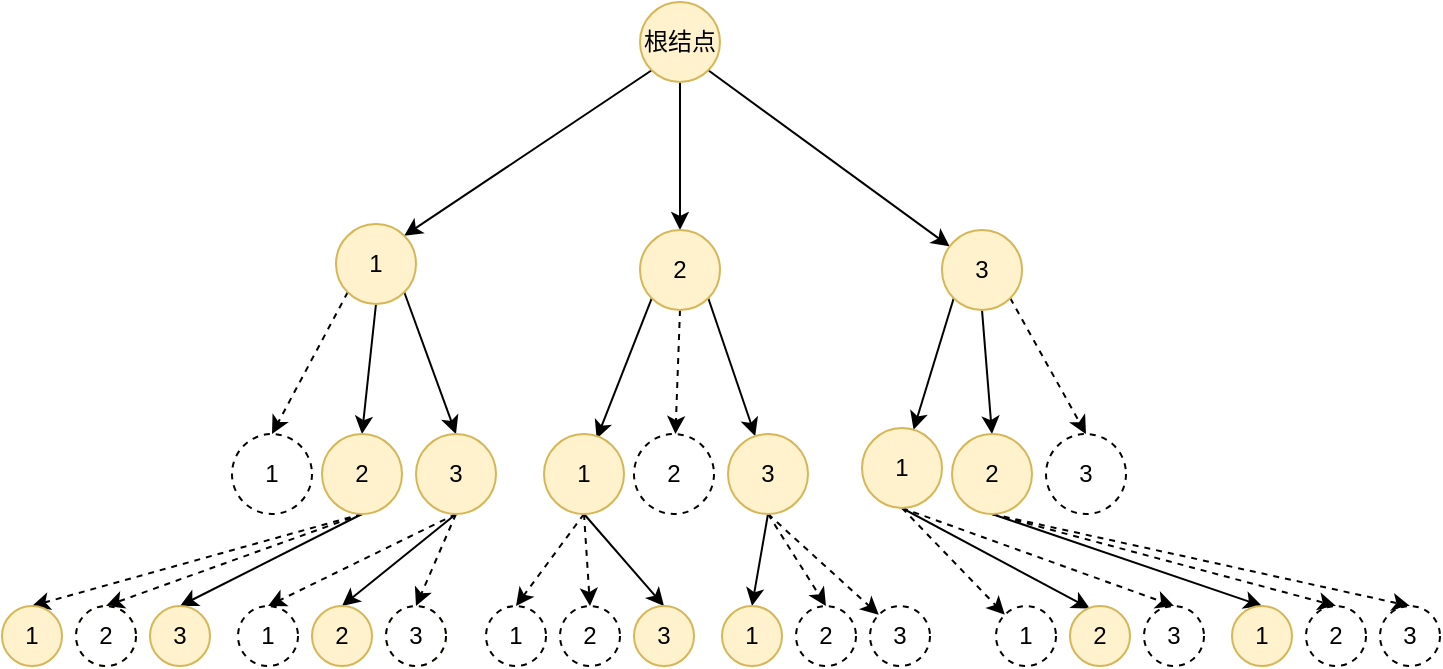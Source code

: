 <mxfile version="20.8.13" type="github">
  <diagram name="第 1 页" id="2ZW0KYVSkUXRpBZuDb9u">
    <mxGraphModel dx="1195" dy="628" grid="0" gridSize="10" guides="1" tooltips="1" connect="1" arrows="1" fold="1" page="1" pageScale="1" pageWidth="827" pageHeight="1169" math="0" shadow="0">
      <root>
        <mxCell id="0" />
        <mxCell id="1" parent="0" />
        <mxCell id="WXAW53ikkM1VAYaZ2hDF-23" style="rounded=0;orthogonalLoop=1;jettySize=auto;html=1;exitX=0;exitY=1;exitDx=0;exitDy=0;entryX=1;entryY=0;entryDx=0;entryDy=0;" edge="1" parent="1" source="WXAW53ikkM1VAYaZ2hDF-1" target="WXAW53ikkM1VAYaZ2hDF-2">
          <mxGeometry relative="1" as="geometry" />
        </mxCell>
        <mxCell id="WXAW53ikkM1VAYaZ2hDF-24" style="edgeStyle=none;rounded=0;orthogonalLoop=1;jettySize=auto;html=1;entryX=0.5;entryY=0;entryDx=0;entryDy=0;" edge="1" parent="1" source="WXAW53ikkM1VAYaZ2hDF-1" target="WXAW53ikkM1VAYaZ2hDF-3">
          <mxGeometry relative="1" as="geometry" />
        </mxCell>
        <mxCell id="WXAW53ikkM1VAYaZ2hDF-25" style="edgeStyle=none;rounded=0;orthogonalLoop=1;jettySize=auto;html=1;exitX=1;exitY=1;exitDx=0;exitDy=0;" edge="1" parent="1" source="WXAW53ikkM1VAYaZ2hDF-1" target="WXAW53ikkM1VAYaZ2hDF-4">
          <mxGeometry relative="1" as="geometry" />
        </mxCell>
        <mxCell id="WXAW53ikkM1VAYaZ2hDF-1" value="根结点" style="ellipse;whiteSpace=wrap;html=1;aspect=fixed;fillColor=#fff2cc;strokeColor=#d6b656;fillStyle=auto;gradientColor=none;" vertex="1" parent="1">
          <mxGeometry x="385" y="32" width="40" height="40" as="geometry" />
        </mxCell>
        <mxCell id="WXAW53ikkM1VAYaZ2hDF-26" style="edgeStyle=none;rounded=0;orthogonalLoop=1;jettySize=auto;html=1;exitX=0;exitY=1;exitDx=0;exitDy=0;entryX=0.5;entryY=0;entryDx=0;entryDy=0;dashed=1;" edge="1" parent="1" source="WXAW53ikkM1VAYaZ2hDF-2" target="WXAW53ikkM1VAYaZ2hDF-5">
          <mxGeometry relative="1" as="geometry" />
        </mxCell>
        <mxCell id="WXAW53ikkM1VAYaZ2hDF-27" style="edgeStyle=none;rounded=0;orthogonalLoop=1;jettySize=auto;html=1;exitX=0.5;exitY=1;exitDx=0;exitDy=0;entryX=0.5;entryY=0;entryDx=0;entryDy=0;" edge="1" parent="1" source="WXAW53ikkM1VAYaZ2hDF-2" target="WXAW53ikkM1VAYaZ2hDF-6">
          <mxGeometry relative="1" as="geometry" />
        </mxCell>
        <mxCell id="WXAW53ikkM1VAYaZ2hDF-28" style="edgeStyle=none;rounded=0;orthogonalLoop=1;jettySize=auto;html=1;exitX=1;exitY=1;exitDx=0;exitDy=0;entryX=0.5;entryY=0;entryDx=0;entryDy=0;" edge="1" parent="1" source="WXAW53ikkM1VAYaZ2hDF-2" target="WXAW53ikkM1VAYaZ2hDF-7">
          <mxGeometry relative="1" as="geometry" />
        </mxCell>
        <mxCell id="WXAW53ikkM1VAYaZ2hDF-2" value="1" style="ellipse;whiteSpace=wrap;html=1;aspect=fixed;fillColor=#fff2cc;strokeColor=#d6b656;fillStyle=auto;gradientColor=none;" vertex="1" parent="1">
          <mxGeometry x="233" y="143" width="40" height="40" as="geometry" />
        </mxCell>
        <mxCell id="WXAW53ikkM1VAYaZ2hDF-29" style="edgeStyle=none;rounded=0;orthogonalLoop=1;jettySize=auto;html=1;exitX=0;exitY=1;exitDx=0;exitDy=0;entryX=0.658;entryY=0.058;entryDx=0;entryDy=0;entryPerimeter=0;" edge="1" parent="1" source="WXAW53ikkM1VAYaZ2hDF-3" target="WXAW53ikkM1VAYaZ2hDF-8">
          <mxGeometry relative="1" as="geometry" />
        </mxCell>
        <mxCell id="WXAW53ikkM1VAYaZ2hDF-30" style="edgeStyle=none;rounded=0;orthogonalLoop=1;jettySize=auto;html=1;exitX=0.5;exitY=1;exitDx=0;exitDy=0;dashed=1;" edge="1" parent="1" source="WXAW53ikkM1VAYaZ2hDF-3" target="WXAW53ikkM1VAYaZ2hDF-9">
          <mxGeometry relative="1" as="geometry" />
        </mxCell>
        <mxCell id="WXAW53ikkM1VAYaZ2hDF-31" style="edgeStyle=none;rounded=0;orthogonalLoop=1;jettySize=auto;html=1;exitX=1;exitY=1;exitDx=0;exitDy=0;" edge="1" parent="1" source="WXAW53ikkM1VAYaZ2hDF-3" target="WXAW53ikkM1VAYaZ2hDF-10">
          <mxGeometry relative="1" as="geometry" />
        </mxCell>
        <mxCell id="WXAW53ikkM1VAYaZ2hDF-3" value="2" style="ellipse;whiteSpace=wrap;html=1;aspect=fixed;fillColor=#fff2cc;strokeColor=#d6b656;fillStyle=auto;gradientColor=none;" vertex="1" parent="1">
          <mxGeometry x="385" y="146" width="40" height="40" as="geometry" />
        </mxCell>
        <mxCell id="WXAW53ikkM1VAYaZ2hDF-32" style="edgeStyle=none;rounded=0;orthogonalLoop=1;jettySize=auto;html=1;exitX=0;exitY=1;exitDx=0;exitDy=0;" edge="1" parent="1" source="WXAW53ikkM1VAYaZ2hDF-4" target="WXAW53ikkM1VAYaZ2hDF-11">
          <mxGeometry relative="1" as="geometry" />
        </mxCell>
        <mxCell id="WXAW53ikkM1VAYaZ2hDF-33" style="edgeStyle=none;rounded=0;orthogonalLoop=1;jettySize=auto;html=1;exitX=0.5;exitY=1;exitDx=0;exitDy=0;entryX=0.5;entryY=0;entryDx=0;entryDy=0;" edge="1" parent="1" source="WXAW53ikkM1VAYaZ2hDF-4" target="WXAW53ikkM1VAYaZ2hDF-12">
          <mxGeometry relative="1" as="geometry" />
        </mxCell>
        <mxCell id="WXAW53ikkM1VAYaZ2hDF-34" style="edgeStyle=none;rounded=0;orthogonalLoop=1;jettySize=auto;html=1;exitX=1;exitY=1;exitDx=0;exitDy=0;entryX=0.5;entryY=0;entryDx=0;entryDy=0;dashed=1;" edge="1" parent="1" source="WXAW53ikkM1VAYaZ2hDF-4" target="WXAW53ikkM1VAYaZ2hDF-13">
          <mxGeometry relative="1" as="geometry" />
        </mxCell>
        <mxCell id="WXAW53ikkM1VAYaZ2hDF-4" value="3" style="ellipse;whiteSpace=wrap;html=1;aspect=fixed;fillColor=#fff2cc;strokeColor=#d6b656;fillStyle=auto;gradientColor=none;" vertex="1" parent="1">
          <mxGeometry x="536" y="146" width="40" height="40" as="geometry" />
        </mxCell>
        <mxCell id="WXAW53ikkM1VAYaZ2hDF-5" value="1" style="ellipse;whiteSpace=wrap;html=1;aspect=fixed;dashed=1;fillStyle=auto;" vertex="1" parent="1">
          <mxGeometry x="181" y="248" width="40" height="40" as="geometry" />
        </mxCell>
        <mxCell id="WXAW53ikkM1VAYaZ2hDF-41" style="edgeStyle=none;rounded=0;orthogonalLoop=1;jettySize=auto;html=1;exitX=0.5;exitY=1;exitDx=0;exitDy=0;entryX=0.5;entryY=0;entryDx=0;entryDy=0;dashed=1;" edge="1" parent="1" source="WXAW53ikkM1VAYaZ2hDF-6" target="WXAW53ikkM1VAYaZ2hDF-35">
          <mxGeometry relative="1" as="geometry" />
        </mxCell>
        <mxCell id="WXAW53ikkM1VAYaZ2hDF-42" style="edgeStyle=none;rounded=0;orthogonalLoop=1;jettySize=auto;html=1;exitX=0.5;exitY=1;exitDx=0;exitDy=0;entryX=0.5;entryY=0;entryDx=0;entryDy=0;dashed=1;" edge="1" parent="1" source="WXAW53ikkM1VAYaZ2hDF-6" target="WXAW53ikkM1VAYaZ2hDF-36">
          <mxGeometry relative="1" as="geometry" />
        </mxCell>
        <mxCell id="WXAW53ikkM1VAYaZ2hDF-43" style="edgeStyle=none;rounded=0;orthogonalLoop=1;jettySize=auto;html=1;entryX=0.5;entryY=0;entryDx=0;entryDy=0;exitX=0.5;exitY=1;exitDx=0;exitDy=0;" edge="1" parent="1" source="WXAW53ikkM1VAYaZ2hDF-6" target="WXAW53ikkM1VAYaZ2hDF-37">
          <mxGeometry relative="1" as="geometry" />
        </mxCell>
        <mxCell id="WXAW53ikkM1VAYaZ2hDF-6" value="2" style="ellipse;whiteSpace=wrap;html=1;aspect=fixed;fillColor=#fff2cc;strokeColor=#d6b656;fillStyle=auto;gradientColor=none;" vertex="1" parent="1">
          <mxGeometry x="226" y="248" width="40" height="40" as="geometry" />
        </mxCell>
        <mxCell id="WXAW53ikkM1VAYaZ2hDF-45" style="edgeStyle=none;rounded=0;orthogonalLoop=1;jettySize=auto;html=1;exitX=0.5;exitY=1;exitDx=0;exitDy=0;entryX=0.5;entryY=0;entryDx=0;entryDy=0;dashed=1;" edge="1" parent="1" source="WXAW53ikkM1VAYaZ2hDF-7" target="WXAW53ikkM1VAYaZ2hDF-38">
          <mxGeometry relative="1" as="geometry" />
        </mxCell>
        <mxCell id="WXAW53ikkM1VAYaZ2hDF-46" style="edgeStyle=none;rounded=0;orthogonalLoop=1;jettySize=auto;html=1;exitX=0.5;exitY=1;exitDx=0;exitDy=0;entryX=0.5;entryY=0;entryDx=0;entryDy=0;" edge="1" parent="1" source="WXAW53ikkM1VAYaZ2hDF-7" target="WXAW53ikkM1VAYaZ2hDF-39">
          <mxGeometry relative="1" as="geometry" />
        </mxCell>
        <mxCell id="WXAW53ikkM1VAYaZ2hDF-47" style="edgeStyle=none;rounded=0;orthogonalLoop=1;jettySize=auto;html=1;exitX=0.5;exitY=1;exitDx=0;exitDy=0;entryX=0.5;entryY=0;entryDx=0;entryDy=0;dashed=1;" edge="1" parent="1" source="WXAW53ikkM1VAYaZ2hDF-7" target="WXAW53ikkM1VAYaZ2hDF-40">
          <mxGeometry relative="1" as="geometry" />
        </mxCell>
        <mxCell id="WXAW53ikkM1VAYaZ2hDF-7" value="3" style="ellipse;whiteSpace=wrap;html=1;aspect=fixed;fillColor=#fff2cc;strokeColor=#d6b656;fillStyle=auto;gradientColor=none;" vertex="1" parent="1">
          <mxGeometry x="273" y="248" width="40" height="40" as="geometry" />
        </mxCell>
        <mxCell id="WXAW53ikkM1VAYaZ2hDF-60" style="edgeStyle=none;rounded=0;orthogonalLoop=1;jettySize=auto;html=1;exitX=0.5;exitY=1;exitDx=0;exitDy=0;entryX=0.5;entryY=0;entryDx=0;entryDy=0;" edge="1" parent="1" source="WXAW53ikkM1VAYaZ2hDF-8" target="WXAW53ikkM1VAYaZ2hDF-50">
          <mxGeometry relative="1" as="geometry" />
        </mxCell>
        <mxCell id="WXAW53ikkM1VAYaZ2hDF-61" style="edgeStyle=none;rounded=0;orthogonalLoop=1;jettySize=auto;html=1;exitX=0.5;exitY=1;exitDx=0;exitDy=0;entryX=0.5;entryY=0;entryDx=0;entryDy=0;dashed=1;" edge="1" parent="1" source="WXAW53ikkM1VAYaZ2hDF-8" target="WXAW53ikkM1VAYaZ2hDF-49">
          <mxGeometry relative="1" as="geometry" />
        </mxCell>
        <mxCell id="WXAW53ikkM1VAYaZ2hDF-62" style="edgeStyle=none;rounded=0;orthogonalLoop=1;jettySize=auto;html=1;exitX=0.5;exitY=1;exitDx=0;exitDy=0;entryX=0.5;entryY=0;entryDx=0;entryDy=0;dashed=1;" edge="1" parent="1" source="WXAW53ikkM1VAYaZ2hDF-8" target="WXAW53ikkM1VAYaZ2hDF-48">
          <mxGeometry relative="1" as="geometry" />
        </mxCell>
        <mxCell id="WXAW53ikkM1VAYaZ2hDF-8" value="1" style="ellipse;whiteSpace=wrap;html=1;aspect=fixed;fillColor=#fff2cc;strokeColor=#d6b656;fillStyle=auto;gradientColor=none;" vertex="1" parent="1">
          <mxGeometry x="337" y="248" width="40" height="40" as="geometry" />
        </mxCell>
        <mxCell id="WXAW53ikkM1VAYaZ2hDF-9" value="2" style="ellipse;whiteSpace=wrap;html=1;aspect=fixed;fillStyle=auto;dashed=1;" vertex="1" parent="1">
          <mxGeometry x="382" y="248" width="40" height="40" as="geometry" />
        </mxCell>
        <mxCell id="WXAW53ikkM1VAYaZ2hDF-65" style="edgeStyle=none;rounded=0;orthogonalLoop=1;jettySize=auto;html=1;exitX=0.5;exitY=1;exitDx=0;exitDy=0;entryX=0.5;entryY=0;entryDx=0;entryDy=0;" edge="1" parent="1" source="WXAW53ikkM1VAYaZ2hDF-10" target="WXAW53ikkM1VAYaZ2hDF-51">
          <mxGeometry relative="1" as="geometry" />
        </mxCell>
        <mxCell id="WXAW53ikkM1VAYaZ2hDF-67" style="edgeStyle=none;rounded=0;orthogonalLoop=1;jettySize=auto;html=1;exitX=0.5;exitY=1;exitDx=0;exitDy=0;entryX=0.5;entryY=0;entryDx=0;entryDy=0;dashed=1;" edge="1" parent="1" source="WXAW53ikkM1VAYaZ2hDF-10" target="WXAW53ikkM1VAYaZ2hDF-52">
          <mxGeometry relative="1" as="geometry" />
        </mxCell>
        <mxCell id="WXAW53ikkM1VAYaZ2hDF-68" style="edgeStyle=none;rounded=0;orthogonalLoop=1;jettySize=auto;html=1;exitX=0.5;exitY=1;exitDx=0;exitDy=0;entryX=0;entryY=0;entryDx=0;entryDy=0;dashed=1;" edge="1" parent="1" source="WXAW53ikkM1VAYaZ2hDF-10" target="WXAW53ikkM1VAYaZ2hDF-53">
          <mxGeometry relative="1" as="geometry" />
        </mxCell>
        <mxCell id="WXAW53ikkM1VAYaZ2hDF-10" value="3" style="ellipse;whiteSpace=wrap;html=1;aspect=fixed;fillColor=#fff2cc;strokeColor=#d6b656;fillStyle=auto;gradientColor=none;" vertex="1" parent="1">
          <mxGeometry x="429" y="248" width="40" height="40" as="geometry" />
        </mxCell>
        <mxCell id="WXAW53ikkM1VAYaZ2hDF-74" style="edgeStyle=none;rounded=0;orthogonalLoop=1;jettySize=auto;html=1;exitX=0.5;exitY=1;exitDx=0;exitDy=0;entryX=0.5;entryY=0;entryDx=0;entryDy=0;dashed=1;" edge="1" parent="1" source="WXAW53ikkM1VAYaZ2hDF-11" target="WXAW53ikkM1VAYaZ2hDF-56">
          <mxGeometry relative="1" as="geometry" />
        </mxCell>
        <mxCell id="WXAW53ikkM1VAYaZ2hDF-75" style="edgeStyle=none;rounded=0;orthogonalLoop=1;jettySize=auto;html=1;exitX=0.5;exitY=1;exitDx=0;exitDy=0;entryX=0.333;entryY=0.044;entryDx=0;entryDy=0;entryPerimeter=0;" edge="1" parent="1" source="WXAW53ikkM1VAYaZ2hDF-11" target="WXAW53ikkM1VAYaZ2hDF-55">
          <mxGeometry relative="1" as="geometry" />
        </mxCell>
        <mxCell id="WXAW53ikkM1VAYaZ2hDF-76" style="edgeStyle=none;rounded=0;orthogonalLoop=1;jettySize=auto;html=1;exitX=0.5;exitY=1;exitDx=0;exitDy=0;entryX=0;entryY=0;entryDx=0;entryDy=0;dashed=1;" edge="1" parent="1" source="WXAW53ikkM1VAYaZ2hDF-11" target="WXAW53ikkM1VAYaZ2hDF-54">
          <mxGeometry relative="1" as="geometry" />
        </mxCell>
        <mxCell id="WXAW53ikkM1VAYaZ2hDF-11" value="1" style="ellipse;whiteSpace=wrap;html=1;aspect=fixed;fillColor=#fff2cc;strokeColor=#d6b656;fillStyle=auto;gradientColor=none;" vertex="1" parent="1">
          <mxGeometry x="496" y="245" width="40" height="40" as="geometry" />
        </mxCell>
        <mxCell id="WXAW53ikkM1VAYaZ2hDF-69" style="edgeStyle=none;rounded=0;orthogonalLoop=1;jettySize=auto;html=1;entryX=0.5;entryY=0;entryDx=0;entryDy=0;dashed=1;" edge="1" parent="1" target="WXAW53ikkM1VAYaZ2hDF-59">
          <mxGeometry relative="1" as="geometry">
            <mxPoint x="561" y="288" as="sourcePoint" />
          </mxGeometry>
        </mxCell>
        <mxCell id="WXAW53ikkM1VAYaZ2hDF-70" style="edgeStyle=none;rounded=0;orthogonalLoop=1;jettySize=auto;html=1;exitX=0.5;exitY=1;exitDx=0;exitDy=0;entryX=0.5;entryY=0;entryDx=0;entryDy=0;dashed=1;" edge="1" parent="1" source="WXAW53ikkM1VAYaZ2hDF-12" target="WXAW53ikkM1VAYaZ2hDF-58">
          <mxGeometry relative="1" as="geometry" />
        </mxCell>
        <mxCell id="WXAW53ikkM1VAYaZ2hDF-72" style="edgeStyle=none;rounded=0;orthogonalLoop=1;jettySize=auto;html=1;exitX=0.5;exitY=1;exitDx=0;exitDy=0;entryX=0.5;entryY=0;entryDx=0;entryDy=0;" edge="1" parent="1" source="WXAW53ikkM1VAYaZ2hDF-12" target="WXAW53ikkM1VAYaZ2hDF-57">
          <mxGeometry relative="1" as="geometry" />
        </mxCell>
        <mxCell id="WXAW53ikkM1VAYaZ2hDF-12" value="2" style="ellipse;whiteSpace=wrap;html=1;aspect=fixed;fillColor=#fff2cc;strokeColor=#d6b656;fillStyle=auto;gradientColor=none;" vertex="1" parent="1">
          <mxGeometry x="541" y="248" width="40" height="40" as="geometry" />
        </mxCell>
        <mxCell id="WXAW53ikkM1VAYaZ2hDF-13" value="3" style="ellipse;whiteSpace=wrap;html=1;aspect=fixed;fillStyle=auto;dashed=1;" vertex="1" parent="1">
          <mxGeometry x="588" y="248" width="40" height="40" as="geometry" />
        </mxCell>
        <mxCell id="WXAW53ikkM1VAYaZ2hDF-35" value="1" style="ellipse;whiteSpace=wrap;html=1;aspect=fixed;fillColor=#fff2cc;strokeColor=#d6b656;fillStyle=auto;gradientColor=none;" vertex="1" parent="1">
          <mxGeometry x="66" y="334" width="30" height="30" as="geometry" />
        </mxCell>
        <mxCell id="WXAW53ikkM1VAYaZ2hDF-36" value="2" style="ellipse;whiteSpace=wrap;html=1;aspect=fixed;fillColor=#fff2cc;strokeColor=#d6b656;dashed=1;fillStyle=auto;gradientColor=none;" vertex="1" parent="1">
          <mxGeometry x="103" y="334" width="30" height="30" as="geometry" />
        </mxCell>
        <mxCell id="WXAW53ikkM1VAYaZ2hDF-37" value="3" style="ellipse;whiteSpace=wrap;html=1;aspect=fixed;fillColor=#fff2cc;strokeColor=#d6b656;fillStyle=auto;gradientColor=none;" vertex="1" parent="1">
          <mxGeometry x="140" y="334" width="30" height="30" as="geometry" />
        </mxCell>
        <mxCell id="WXAW53ikkM1VAYaZ2hDF-38" value="1" style="ellipse;whiteSpace=wrap;html=1;aspect=fixed;dashed=1;fillStyle=auto;" vertex="1" parent="1">
          <mxGeometry x="184" y="334" width="30" height="30" as="geometry" />
        </mxCell>
        <mxCell id="WXAW53ikkM1VAYaZ2hDF-39" value="2" style="ellipse;whiteSpace=wrap;html=1;aspect=fixed;fillColor=#fff2cc;strokeColor=#d6b656;fillStyle=auto;gradientColor=none;" vertex="1" parent="1">
          <mxGeometry x="221" y="334" width="30" height="30" as="geometry" />
        </mxCell>
        <mxCell id="WXAW53ikkM1VAYaZ2hDF-40" value="3" style="ellipse;whiteSpace=wrap;html=1;aspect=fixed;fillColor=#fff2cc;strokeColor=#d6b656;dashed=1;fillStyle=auto;gradientColor=none;" vertex="1" parent="1">
          <mxGeometry x="258" y="334" width="30" height="30" as="geometry" />
        </mxCell>
        <mxCell id="WXAW53ikkM1VAYaZ2hDF-48" value="1" style="ellipse;whiteSpace=wrap;html=1;aspect=fixed;fillStyle=auto;dashed=1;" vertex="1" parent="1">
          <mxGeometry x="308" y="334" width="30" height="30" as="geometry" />
        </mxCell>
        <mxCell id="WXAW53ikkM1VAYaZ2hDF-49" value="2" style="ellipse;whiteSpace=wrap;html=1;aspect=fixed;dashed=1;fillStyle=auto;" vertex="1" parent="1">
          <mxGeometry x="345" y="334" width="30" height="30" as="geometry" />
        </mxCell>
        <mxCell id="WXAW53ikkM1VAYaZ2hDF-50" value="3" style="ellipse;whiteSpace=wrap;html=1;aspect=fixed;fillStyle=auto;fillColor=#fff2cc;strokeColor=#d6b656;" vertex="1" parent="1">
          <mxGeometry x="382" y="334" width="30" height="30" as="geometry" />
        </mxCell>
        <mxCell id="WXAW53ikkM1VAYaZ2hDF-51" value="1" style="ellipse;whiteSpace=wrap;html=1;aspect=fixed;fillStyle=auto;fillColor=#fff2cc;strokeColor=#d6b656;" vertex="1" parent="1">
          <mxGeometry x="426" y="334" width="30" height="30" as="geometry" />
        </mxCell>
        <mxCell id="WXAW53ikkM1VAYaZ2hDF-52" value="2" style="ellipse;whiteSpace=wrap;html=1;aspect=fixed;fillStyle=auto;dashed=1;" vertex="1" parent="1">
          <mxGeometry x="463" y="334" width="30" height="30" as="geometry" />
        </mxCell>
        <mxCell id="WXAW53ikkM1VAYaZ2hDF-53" value="3" style="ellipse;whiteSpace=wrap;html=1;aspect=fixed;dashed=1;fillStyle=auto;" vertex="1" parent="1">
          <mxGeometry x="500" y="334" width="30" height="30" as="geometry" />
        </mxCell>
        <mxCell id="WXAW53ikkM1VAYaZ2hDF-54" value="1" style="ellipse;whiteSpace=wrap;html=1;aspect=fixed;fillStyle=auto;dashed=1;" vertex="1" parent="1">
          <mxGeometry x="563" y="334" width="30" height="30" as="geometry" />
        </mxCell>
        <mxCell id="WXAW53ikkM1VAYaZ2hDF-55" value="2" style="ellipse;whiteSpace=wrap;html=1;aspect=fixed;fillColor=#fff2cc;strokeColor=#d6b656;fillStyle=auto;gradientColor=none;" vertex="1" parent="1">
          <mxGeometry x="600" y="334" width="30" height="30" as="geometry" />
        </mxCell>
        <mxCell id="WXAW53ikkM1VAYaZ2hDF-56" value="3" style="ellipse;whiteSpace=wrap;html=1;aspect=fixed;fillStyle=auto;dashed=1;" vertex="1" parent="1">
          <mxGeometry x="637" y="334" width="30" height="30" as="geometry" />
        </mxCell>
        <mxCell id="WXAW53ikkM1VAYaZ2hDF-57" value="1" style="ellipse;whiteSpace=wrap;html=1;aspect=fixed;fillColor=#fff2cc;strokeColor=#d6b656;fillStyle=auto;gradientColor=none;" vertex="1" parent="1">
          <mxGeometry x="681" y="334" width="30" height="30" as="geometry" />
        </mxCell>
        <mxCell id="WXAW53ikkM1VAYaZ2hDF-58" value="2" style="ellipse;whiteSpace=wrap;html=1;aspect=fixed;fillStyle=auto;dashed=1;" vertex="1" parent="1">
          <mxGeometry x="718" y="334" width="30" height="30" as="geometry" />
        </mxCell>
        <mxCell id="WXAW53ikkM1VAYaZ2hDF-59" value="3" style="ellipse;whiteSpace=wrap;html=1;aspect=fixed;dashed=1;fillStyle=auto;" vertex="1" parent="1">
          <mxGeometry x="755" y="334" width="30" height="30" as="geometry" />
        </mxCell>
        <mxCell id="WXAW53ikkM1VAYaZ2hDF-77" value="2" style="ellipse;whiteSpace=wrap;html=1;aspect=fixed;dashed=1;fillStyle=auto;" vertex="1" parent="1">
          <mxGeometry x="103" y="334" width="30" height="30" as="geometry" />
        </mxCell>
        <mxCell id="WXAW53ikkM1VAYaZ2hDF-78" value="3" style="ellipse;whiteSpace=wrap;html=1;aspect=fixed;dashed=1;fillStyle=auto;" vertex="1" parent="1">
          <mxGeometry x="258" y="334" width="30" height="30" as="geometry" />
        </mxCell>
      </root>
    </mxGraphModel>
  </diagram>
</mxfile>
